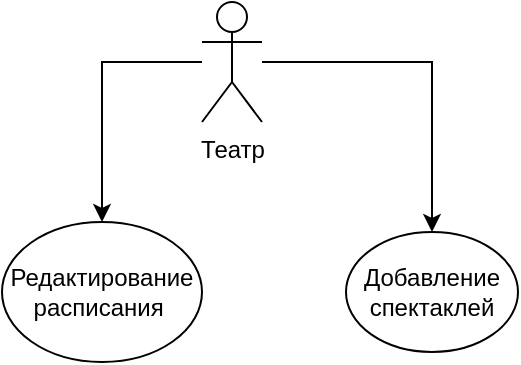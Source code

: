 <mxfile version="20.8.23" type="github">
  <diagram name="Страница 1" id="pVYLUdCnF0xJzaChqflO">
    <mxGraphModel dx="1009" dy="542" grid="1" gridSize="10" guides="1" tooltips="1" connect="1" arrows="1" fold="1" page="1" pageScale="1" pageWidth="827" pageHeight="1169" math="0" shadow="0">
      <root>
        <mxCell id="0" />
        <mxCell id="1" parent="0" />
        <mxCell id="8SFHe40Xppbr9CI5KLfW-1" style="edgeStyle=orthogonalEdgeStyle;rounded=0;orthogonalLoop=1;jettySize=auto;html=1;entryX=0.5;entryY=0;entryDx=0;entryDy=0;" edge="1" parent="1" source="8SFHe40Xppbr9CI5KLfW-3" target="8SFHe40Xppbr9CI5KLfW-4">
          <mxGeometry relative="1" as="geometry" />
        </mxCell>
        <mxCell id="8SFHe40Xppbr9CI5KLfW-2" style="edgeStyle=orthogonalEdgeStyle;rounded=0;orthogonalLoop=1;jettySize=auto;html=1;entryX=0.5;entryY=0;entryDx=0;entryDy=0;" edge="1" parent="1" source="8SFHe40Xppbr9CI5KLfW-3" target="8SFHe40Xppbr9CI5KLfW-5">
          <mxGeometry relative="1" as="geometry">
            <Array as="points">
              <mxPoint x="335" y="340" />
            </Array>
          </mxGeometry>
        </mxCell>
        <mxCell id="8SFHe40Xppbr9CI5KLfW-3" value="Театр" style="shape=umlActor;verticalLabelPosition=bottom;verticalAlign=top;html=1;outlineConnect=0;fillColor=none;" vertex="1" parent="1">
          <mxGeometry x="385" y="310" width="30" height="60" as="geometry" />
        </mxCell>
        <mxCell id="8SFHe40Xppbr9CI5KLfW-4" value="Добавление спектаклей" style="ellipse;whiteSpace=wrap;html=1;fillColor=none;" vertex="1" parent="1">
          <mxGeometry x="457" y="425" width="86" height="60" as="geometry" />
        </mxCell>
        <mxCell id="8SFHe40Xppbr9CI5KLfW-5" value="Редактирование расписания&amp;nbsp;" style="ellipse;whiteSpace=wrap;html=1;fillColor=none;" vertex="1" parent="1">
          <mxGeometry x="285" y="420" width="100" height="70" as="geometry" />
        </mxCell>
      </root>
    </mxGraphModel>
  </diagram>
</mxfile>
